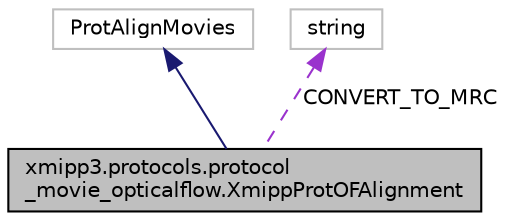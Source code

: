 digraph "xmipp3.protocols.protocol_movie_opticalflow.XmippProtOFAlignment"
{
  edge [fontname="Helvetica",fontsize="10",labelfontname="Helvetica",labelfontsize="10"];
  node [fontname="Helvetica",fontsize="10",shape=record];
  Node2 [label="xmipp3.protocols.protocol\l_movie_opticalflow.XmippProtOFAlignment",height=0.2,width=0.4,color="black", fillcolor="grey75", style="filled", fontcolor="black"];
  Node3 -> Node2 [dir="back",color="midnightblue",fontsize="10",style="solid",fontname="Helvetica"];
  Node3 [label="ProtAlignMovies",height=0.2,width=0.4,color="grey75", fillcolor="white", style="filled"];
  Node4 -> Node2 [dir="back",color="darkorchid3",fontsize="10",style="dashed",label=" CONVERT_TO_MRC" ,fontname="Helvetica"];
  Node4 [label="string",height=0.2,width=0.4,color="grey75", fillcolor="white", style="filled"];
}
